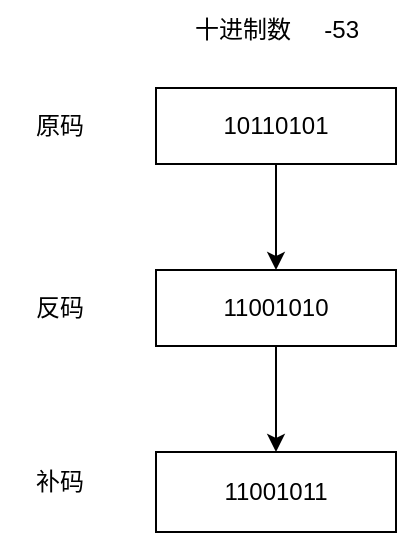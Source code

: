 <mxfile version="15.8.4" type="device"><diagram id="0NkeyitU-b-cPQD-_JPs" name="第 1 页"><mxGraphModel dx="1102" dy="865" grid="1" gridSize="10" guides="1" tooltips="1" connect="1" arrows="1" fold="1" page="1" pageScale="1" pageWidth="2336" pageHeight="1654" math="0" shadow="0"><root><mxCell id="0"/><mxCell id="1" parent="0"/><mxCell id="QDzMXdZiEQnPk5U9upUf-10" style="edgeStyle=orthogonalEdgeStyle;rounded=0;orthogonalLoop=1;jettySize=auto;html=1;exitX=0.5;exitY=1;exitDx=0;exitDy=0;entryX=0.5;entryY=0;entryDx=0;entryDy=0;" edge="1" parent="1" source="QDzMXdZiEQnPk5U9upUf-2" target="QDzMXdZiEQnPk5U9upUf-4"><mxGeometry relative="1" as="geometry"/></mxCell><mxCell id="QDzMXdZiEQnPk5U9upUf-2" value="10110101" style="rounded=0;whiteSpace=wrap;html=1;" vertex="1" parent="1"><mxGeometry x="498" y="304" width="120" height="38" as="geometry"/></mxCell><mxCell id="QDzMXdZiEQnPk5U9upUf-11" style="edgeStyle=orthogonalEdgeStyle;rounded=0;orthogonalLoop=1;jettySize=auto;html=1;exitX=0.5;exitY=1;exitDx=0;exitDy=0;" edge="1" parent="1" source="QDzMXdZiEQnPk5U9upUf-4" target="QDzMXdZiEQnPk5U9upUf-5"><mxGeometry relative="1" as="geometry"/></mxCell><mxCell id="QDzMXdZiEQnPk5U9upUf-4" value="11001010" style="rounded=0;whiteSpace=wrap;html=1;" vertex="1" parent="1"><mxGeometry x="498" y="395" width="120" height="38" as="geometry"/></mxCell><mxCell id="QDzMXdZiEQnPk5U9upUf-5" value="11001011" style="rounded=0;whiteSpace=wrap;html=1;" vertex="1" parent="1"><mxGeometry x="498" y="486" width="120" height="40" as="geometry"/></mxCell><mxCell id="QDzMXdZiEQnPk5U9upUf-6" value="原码" style="text;html=1;strokeColor=none;fillColor=none;align=center;verticalAlign=middle;whiteSpace=wrap;rounded=0;" vertex="1" parent="1"><mxGeometry x="420" y="308" width="60" height="30" as="geometry"/></mxCell><mxCell id="QDzMXdZiEQnPk5U9upUf-7" value="反码" style="text;html=1;strokeColor=none;fillColor=none;align=center;verticalAlign=middle;whiteSpace=wrap;rounded=0;" vertex="1" parent="1"><mxGeometry x="420" y="399" width="60" height="30" as="geometry"/></mxCell><mxCell id="QDzMXdZiEQnPk5U9upUf-8" value="补码" style="text;html=1;strokeColor=none;fillColor=none;align=center;verticalAlign=middle;whiteSpace=wrap;rounded=0;" vertex="1" parent="1"><mxGeometry x="420" y="486" width="60" height="30" as="geometry"/></mxCell><mxCell id="QDzMXdZiEQnPk5U9upUf-9" value="十进制数&amp;nbsp; &amp;nbsp; &amp;nbsp;-53" style="text;html=1;strokeColor=none;fillColor=none;align=center;verticalAlign=middle;whiteSpace=wrap;rounded=0;" vertex="1" parent="1"><mxGeometry x="502.5" y="260" width="111" height="30" as="geometry"/></mxCell></root></mxGraphModel></diagram></mxfile>